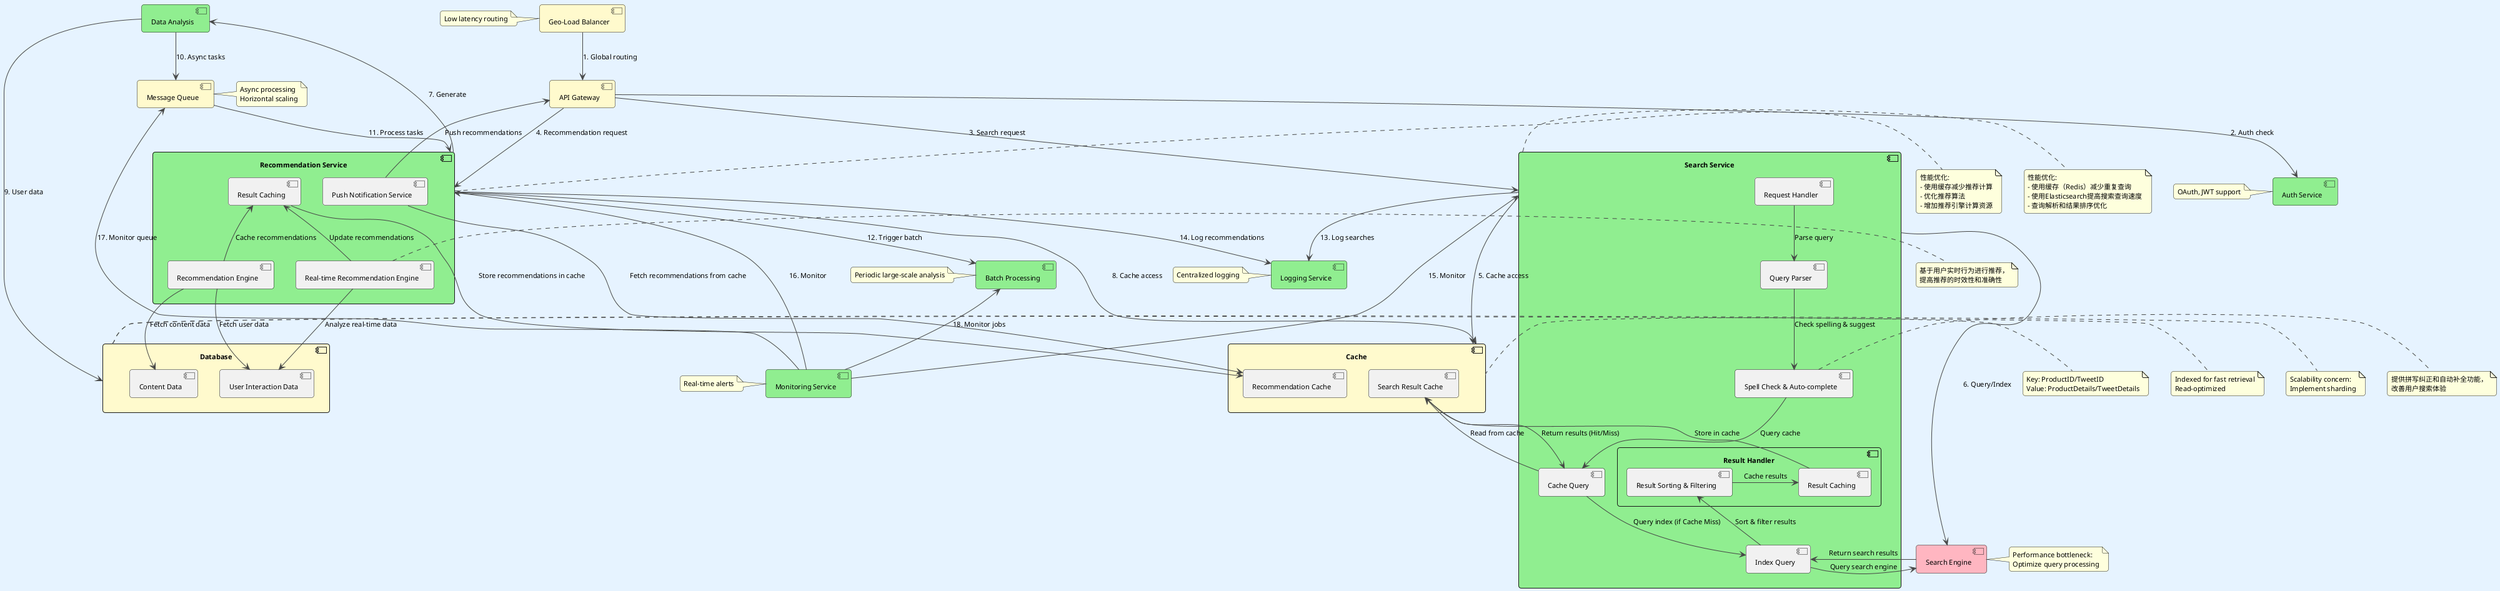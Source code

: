 @startuml Search_Recommendation_Architecture_Optimized

!define LIGHTYELLOW #FFFACD
!define LIGHTGREEN #90EE90
!define LIGHTRED #FFB6C1

skinparam backgroundColor #E6F3FF
skinparam shadowing false
skinparam RoundCorner 8
skinparam ArrowColor 454645
skinparam DefaultFontName Arial
skinparam DefaultFontSize 11

allowmixing

component "Geo-Load Balancer" as GeoLoadBalancer #FFFACD
component "API Gateway" as APIGateway #FFFACD

component "Auth Service" as AuthService #90EE90
component "Search Service" as SearchService #90EE90 {
    component "Request Handler" as RH
    component "Query Parser" as QP
    component "Spell Check & Auto-complete" as SCAC
    component "Cache Query" as CQ
    component "Index Query" as IQ
    component "Result Handler" as RHdl {
        component "Result Sorting & Filtering" as RSF
        component "Result Caching" as RC
    }
}
component "Recommendation Service" as RecommendationService #90EE90 {
    component "Recommendation Engine" as RE
    component "Result Caching" as REC
    component "Push Notification Service" as PNS
    component "Real-time Recommendation Engine" as RRE
}
component "Search Engine" as SearchEngine #FFB6C1
component "Data Analysis" as DataAnalysis #90EE90
component "Cache" as Cache #FFFACD {
    component "Search Result Cache" as SRC
    component "Recommendation Cache" as RCache
}
component "Database" as Database #FFFACD {
    component "User Interaction Data" as UID
    component "Content Data" as CD
}
component "Message Queue" as MessageQueue #FFFACD
component "Logging Service" as LoggingService #90EE90
component "Monitoring Service" as MonitoringService #90EE90
component "Batch Processing" as BatchProcessing #90EE90

' Relationships
GeoLoadBalancer -down-> APIGateway : "1. Global routing"
APIGateway -down-> AuthService : "2. Auth check"
APIGateway -down-> SearchService : "3. Search request"
APIGateway -down-> RecommendationService : "4. Recommendation request"
SearchService -right-> Cache : "5. Cache access"
SearchService -right-> SearchEngine : "6. Query/Index"
RecommendationService -left-> DataAnalysis : "7. Generate"
RecommendationService -left-> Cache : "8. Cache access"
DataAnalysis -down-> Database : "9. User data"
DataAnalysis -down-> MessageQueue : "10. Async tasks"
MessageQueue -down-> RecommendationService : "11. Process tasks"
RecommendationService -down-> BatchProcessing : "12. Trigger batch"
SearchService -down-> LoggingService : "13. Log searches"
RecommendationService -down-> LoggingService : "14. Log recommendations"
MonitoringService -up-> SearchService : "15. Monitor"
MonitoringService -up-> RecommendationService : "16. Monitor"
MonitoringService -up-> MessageQueue : "17. Monitor queue"
MonitoringService -up-> BatchProcessing : "18. Monitor jobs"

' Search Service Flow
RH -down-> QP : Parse query
QP -down-> SCAC : Check spelling & suggest
SCAC -down-> CQ : Query cache
CQ -right-> SRC : Read from cache
SRC -left-> CQ : Return results (Hit/Miss)
CQ -down-> IQ : Query index (if Cache Miss)
IQ -right-> SearchEngine : Query search engine
SearchEngine -left-> IQ : Return search results
IQ -up-> RSF : Sort & filter results
RSF -right-> RC : Cache results
RC -up-> SRC : Store in cache

' Recommendation Service Flow
RE -down-> UID : Fetch user data
RE -down-> CD : Fetch content data
RE -up-> REC : Cache recommendations
REC -down-> RCache : Store recommendations in cache
PNS -down-> RCache : Fetch recommendations from cache
PNS -right-> APIGateway : Push recommendations
RRE -down-> UID : Analyze real-time data
RRE -up-> REC : Update recommendations

note right of Cache
  Key: ProductID/TweetID
  Value: ProductDetails/TweetDetails
end note

note right of Database
  Indexed for fast retrieval
  Read-optimized
end note

note right of MessageQueue
  Async processing
  Horizontal scaling
end note

note left of GeoLoadBalancer
  Low latency routing
end note

note left of AuthService
  OAuth, JWT support
end note

note left of LoggingService
  Centralized logging
end note

note left of MonitoringService
  Real-time alerts
end note

note left of BatchProcessing
  Periodic large-scale analysis
end note

note right of SearchEngine
  Performance bottleneck:
  Optimize query processing
end note

note right of Database
  Scalability concern:
  Implement sharding
end note

note right of SearchService
  性能优化:
  - 使用缓存（Redis）减少重复查询
  - 使用Elasticsearch提高搜索查询速度
  - 查询解析和结果排序优化
end note

note right of SCAC
  提供拼写纠正和自动补全功能，
  改善用户搜索体验
end note

note right of RecommendationService
  性能优化:
  - 使用缓存减少推荐计算
  - 优化推荐算法
  - 增加推荐引擎计算资源
end note

note right of RRE
  基于用户实时行为进行推荐，
  提高推荐的时效性和准确性
end note

@enduml
